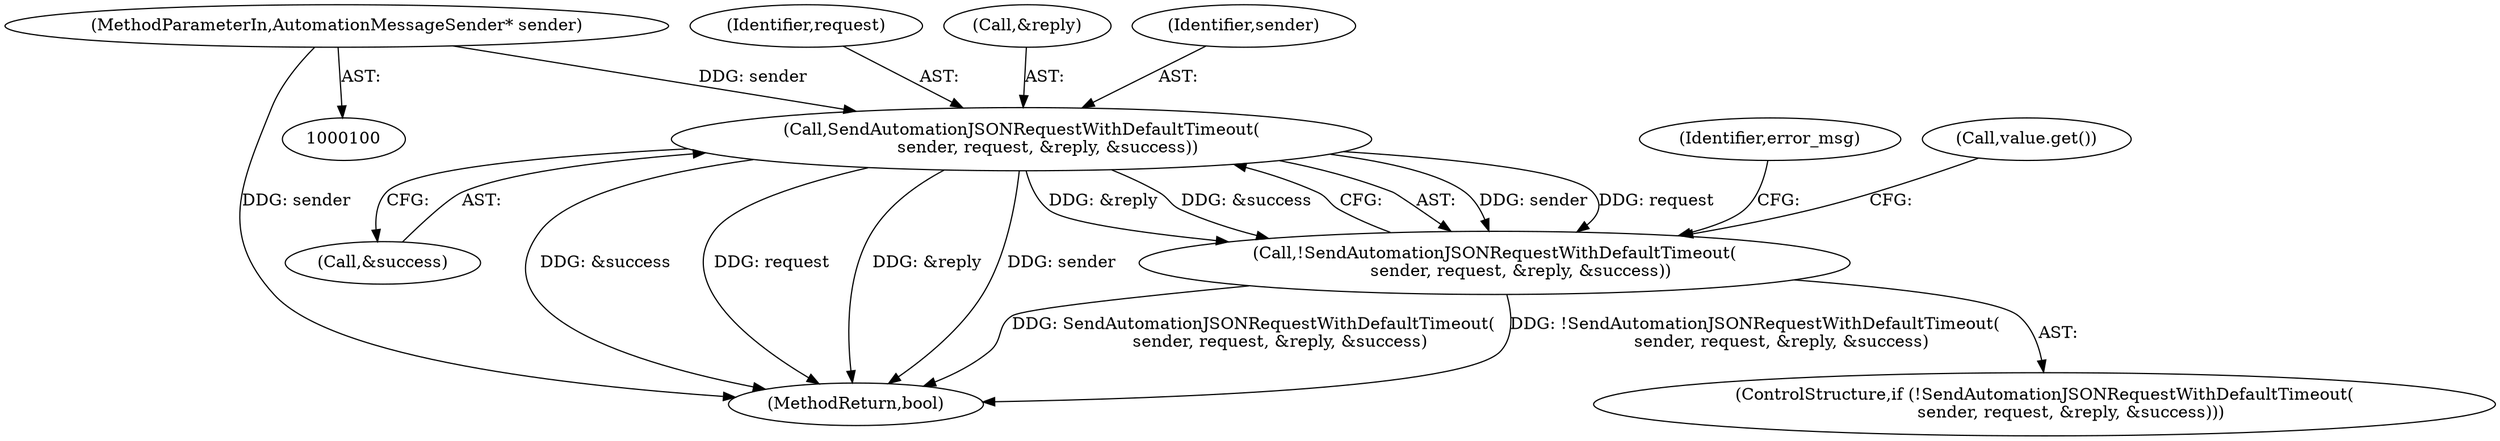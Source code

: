 digraph "0_Chrome_4ab22cfc619ee8ff17a8c50e289ec3b30731ceba@pointer" {
"1000101" [label="(MethodParameterIn,AutomationMessageSender* sender)"];
"1000137" [label="(Call,SendAutomationJSONRequestWithDefaultTimeout(\n          sender, request, &reply, &success))"];
"1000136" [label="(Call,!SendAutomationJSONRequestWithDefaultTimeout(\n          sender, request, &reply, &success))"];
"1000136" [label="(Call,!SendAutomationJSONRequestWithDefaultTimeout(\n          sender, request, &reply, &success))"];
"1000139" [label="(Identifier,request)"];
"1000137" [label="(Call,SendAutomationJSONRequestWithDefaultTimeout(\n          sender, request, &reply, &success))"];
"1000140" [label="(Call,&reply)"];
"1000142" [label="(Call,&success)"];
"1000135" [label="(ControlStructure,if (!SendAutomationJSONRequestWithDefaultTimeout(\n          sender, request, &reply, &success)))"];
"1000147" [label="(Identifier,error_msg)"];
"1000138" [label="(Identifier,sender)"];
"1000101" [label="(MethodParameterIn,AutomationMessageSender* sender)"];
"1000215" [label="(MethodReturn,bool)"];
"1000159" [label="(Call,value.get())"];
"1000101" -> "1000100"  [label="AST: "];
"1000101" -> "1000215"  [label="DDG: sender"];
"1000101" -> "1000137"  [label="DDG: sender"];
"1000137" -> "1000136"  [label="AST: "];
"1000137" -> "1000142"  [label="CFG: "];
"1000138" -> "1000137"  [label="AST: "];
"1000139" -> "1000137"  [label="AST: "];
"1000140" -> "1000137"  [label="AST: "];
"1000142" -> "1000137"  [label="AST: "];
"1000136" -> "1000137"  [label="CFG: "];
"1000137" -> "1000215"  [label="DDG: &success"];
"1000137" -> "1000215"  [label="DDG: request"];
"1000137" -> "1000215"  [label="DDG: &reply"];
"1000137" -> "1000215"  [label="DDG: sender"];
"1000137" -> "1000136"  [label="DDG: sender"];
"1000137" -> "1000136"  [label="DDG: request"];
"1000137" -> "1000136"  [label="DDG: &reply"];
"1000137" -> "1000136"  [label="DDG: &success"];
"1000136" -> "1000135"  [label="AST: "];
"1000147" -> "1000136"  [label="CFG: "];
"1000159" -> "1000136"  [label="CFG: "];
"1000136" -> "1000215"  [label="DDG: !SendAutomationJSONRequestWithDefaultTimeout(\n          sender, request, &reply, &success)"];
"1000136" -> "1000215"  [label="DDG: SendAutomationJSONRequestWithDefaultTimeout(\n          sender, request, &reply, &success)"];
}
